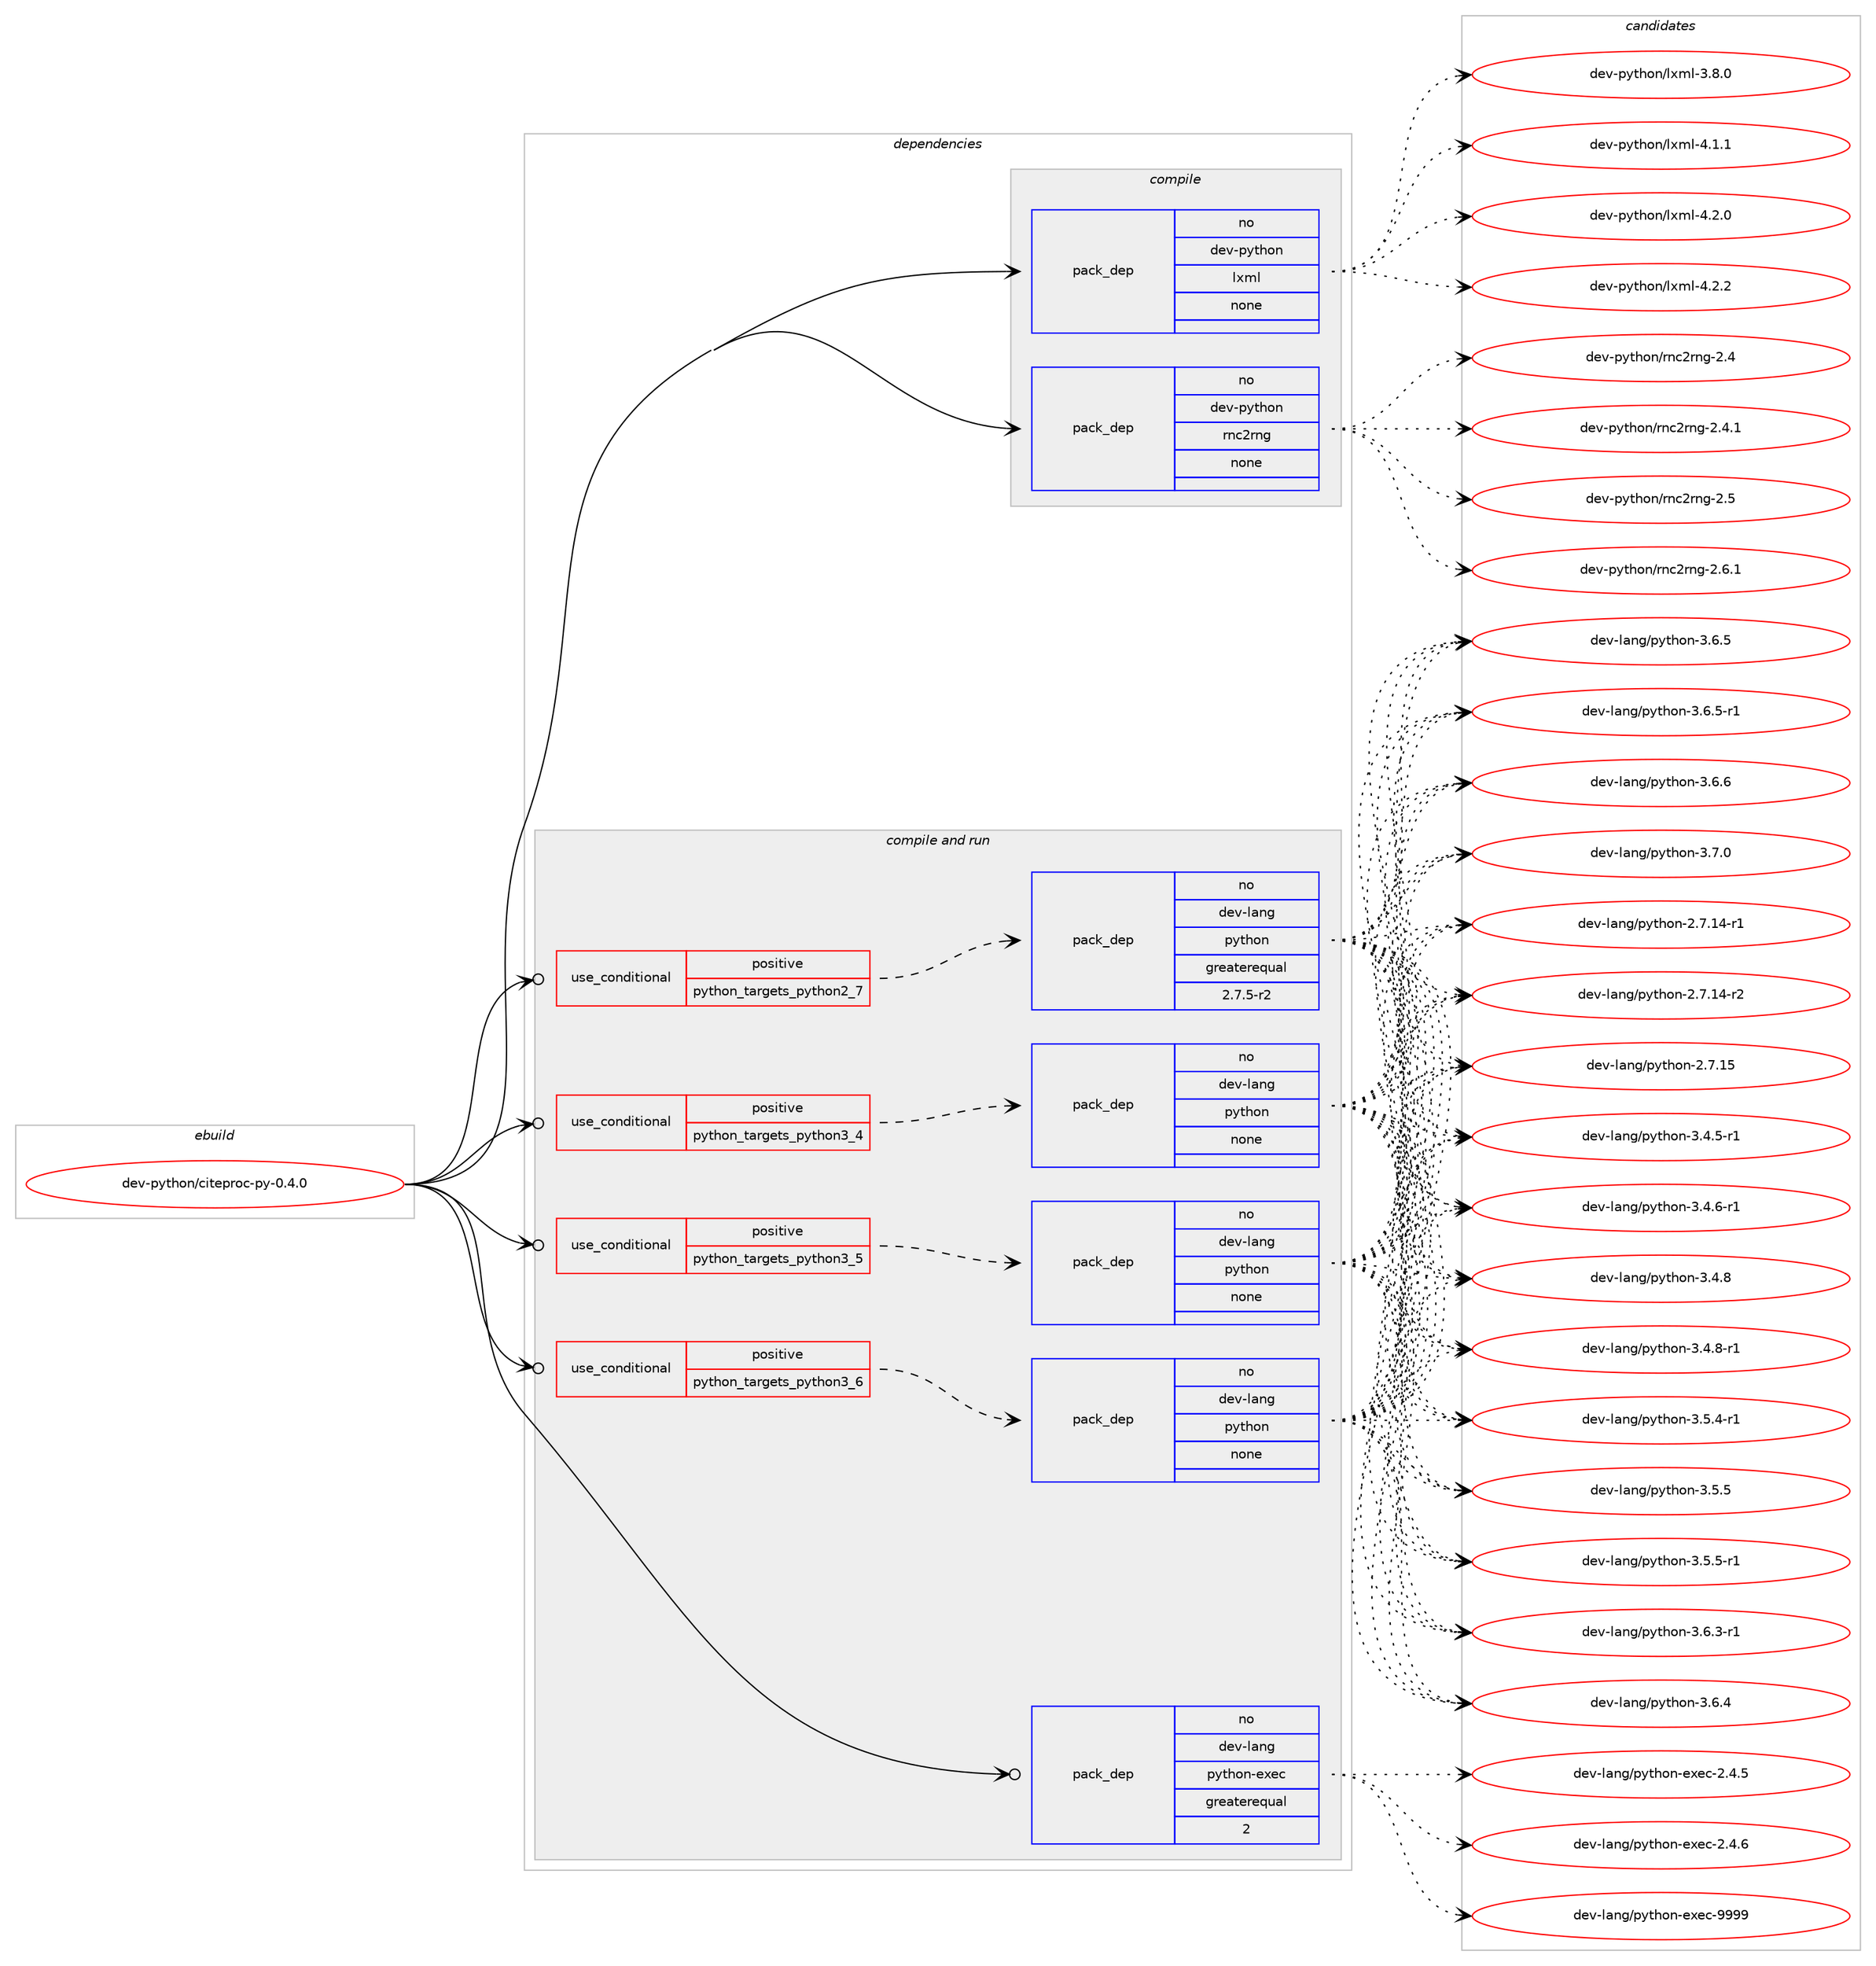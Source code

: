 digraph prolog {

# *************
# Graph options
# *************

newrank=true;
concentrate=true;
compound=true;
graph [rankdir=LR,fontname=Helvetica,fontsize=10,ranksep=1.5];#, ranksep=2.5, nodesep=0.2];
edge  [arrowhead=vee];
node  [fontname=Helvetica,fontsize=10];

# **********
# The ebuild
# **********

subgraph cluster_leftcol {
color=gray;
rank=same;
label=<<i>ebuild</i>>;
id [label="dev-python/citeproc-py-0.4.0", color=red, width=4, href="../dev-python/citeproc-py-0.4.0.svg"];
}

# ****************
# The dependencies
# ****************

subgraph cluster_midcol {
color=gray;
label=<<i>dependencies</i>>;
subgraph cluster_compile {
fillcolor="#eeeeee";
style=filled;
label=<<i>compile</i>>;
subgraph pack3844 {
dependency5570 [label=<<TABLE BORDER="0" CELLBORDER="1" CELLSPACING="0" CELLPADDING="4" WIDTH="220"><TR><TD ROWSPAN="6" CELLPADDING="30">pack_dep</TD></TR><TR><TD WIDTH="110">no</TD></TR><TR><TD>dev-python</TD></TR><TR><TD>lxml</TD></TR><TR><TD>none</TD></TR><TR><TD></TD></TR></TABLE>>, shape=none, color=blue];
}
id:e -> dependency5570:w [weight=20,style="solid",arrowhead="vee"];
subgraph pack3845 {
dependency5571 [label=<<TABLE BORDER="0" CELLBORDER="1" CELLSPACING="0" CELLPADDING="4" WIDTH="220"><TR><TD ROWSPAN="6" CELLPADDING="30">pack_dep</TD></TR><TR><TD WIDTH="110">no</TD></TR><TR><TD>dev-python</TD></TR><TR><TD>rnc2rng</TD></TR><TR><TD>none</TD></TR><TR><TD></TD></TR></TABLE>>, shape=none, color=blue];
}
id:e -> dependency5571:w [weight=20,style="solid",arrowhead="vee"];
}
subgraph cluster_compileandrun {
fillcolor="#eeeeee";
style=filled;
label=<<i>compile and run</i>>;
subgraph cond1596 {
dependency5572 [label=<<TABLE BORDER="0" CELLBORDER="1" CELLSPACING="0" CELLPADDING="4"><TR><TD ROWSPAN="3" CELLPADDING="10">use_conditional</TD></TR><TR><TD>positive</TD></TR><TR><TD>python_targets_python2_7</TD></TR></TABLE>>, shape=none, color=red];
subgraph pack3846 {
dependency5573 [label=<<TABLE BORDER="0" CELLBORDER="1" CELLSPACING="0" CELLPADDING="4" WIDTH="220"><TR><TD ROWSPAN="6" CELLPADDING="30">pack_dep</TD></TR><TR><TD WIDTH="110">no</TD></TR><TR><TD>dev-lang</TD></TR><TR><TD>python</TD></TR><TR><TD>greaterequal</TD></TR><TR><TD>2.7.5-r2</TD></TR></TABLE>>, shape=none, color=blue];
}
dependency5572:e -> dependency5573:w [weight=20,style="dashed",arrowhead="vee"];
}
id:e -> dependency5572:w [weight=20,style="solid",arrowhead="odotvee"];
subgraph cond1597 {
dependency5574 [label=<<TABLE BORDER="0" CELLBORDER="1" CELLSPACING="0" CELLPADDING="4"><TR><TD ROWSPAN="3" CELLPADDING="10">use_conditional</TD></TR><TR><TD>positive</TD></TR><TR><TD>python_targets_python3_4</TD></TR></TABLE>>, shape=none, color=red];
subgraph pack3847 {
dependency5575 [label=<<TABLE BORDER="0" CELLBORDER="1" CELLSPACING="0" CELLPADDING="4" WIDTH="220"><TR><TD ROWSPAN="6" CELLPADDING="30">pack_dep</TD></TR><TR><TD WIDTH="110">no</TD></TR><TR><TD>dev-lang</TD></TR><TR><TD>python</TD></TR><TR><TD>none</TD></TR><TR><TD></TD></TR></TABLE>>, shape=none, color=blue];
}
dependency5574:e -> dependency5575:w [weight=20,style="dashed",arrowhead="vee"];
}
id:e -> dependency5574:w [weight=20,style="solid",arrowhead="odotvee"];
subgraph cond1598 {
dependency5576 [label=<<TABLE BORDER="0" CELLBORDER="1" CELLSPACING="0" CELLPADDING="4"><TR><TD ROWSPAN="3" CELLPADDING="10">use_conditional</TD></TR><TR><TD>positive</TD></TR><TR><TD>python_targets_python3_5</TD></TR></TABLE>>, shape=none, color=red];
subgraph pack3848 {
dependency5577 [label=<<TABLE BORDER="0" CELLBORDER="1" CELLSPACING="0" CELLPADDING="4" WIDTH="220"><TR><TD ROWSPAN="6" CELLPADDING="30">pack_dep</TD></TR><TR><TD WIDTH="110">no</TD></TR><TR><TD>dev-lang</TD></TR><TR><TD>python</TD></TR><TR><TD>none</TD></TR><TR><TD></TD></TR></TABLE>>, shape=none, color=blue];
}
dependency5576:e -> dependency5577:w [weight=20,style="dashed",arrowhead="vee"];
}
id:e -> dependency5576:w [weight=20,style="solid",arrowhead="odotvee"];
subgraph cond1599 {
dependency5578 [label=<<TABLE BORDER="0" CELLBORDER="1" CELLSPACING="0" CELLPADDING="4"><TR><TD ROWSPAN="3" CELLPADDING="10">use_conditional</TD></TR><TR><TD>positive</TD></TR><TR><TD>python_targets_python3_6</TD></TR></TABLE>>, shape=none, color=red];
subgraph pack3849 {
dependency5579 [label=<<TABLE BORDER="0" CELLBORDER="1" CELLSPACING="0" CELLPADDING="4" WIDTH="220"><TR><TD ROWSPAN="6" CELLPADDING="30">pack_dep</TD></TR><TR><TD WIDTH="110">no</TD></TR><TR><TD>dev-lang</TD></TR><TR><TD>python</TD></TR><TR><TD>none</TD></TR><TR><TD></TD></TR></TABLE>>, shape=none, color=blue];
}
dependency5578:e -> dependency5579:w [weight=20,style="dashed",arrowhead="vee"];
}
id:e -> dependency5578:w [weight=20,style="solid",arrowhead="odotvee"];
subgraph pack3850 {
dependency5580 [label=<<TABLE BORDER="0" CELLBORDER="1" CELLSPACING="0" CELLPADDING="4" WIDTH="220"><TR><TD ROWSPAN="6" CELLPADDING="30">pack_dep</TD></TR><TR><TD WIDTH="110">no</TD></TR><TR><TD>dev-lang</TD></TR><TR><TD>python-exec</TD></TR><TR><TD>greaterequal</TD></TR><TR><TD>2</TD></TR></TABLE>>, shape=none, color=blue];
}
id:e -> dependency5580:w [weight=20,style="solid",arrowhead="odotvee"];
}
subgraph cluster_run {
fillcolor="#eeeeee";
style=filled;
label=<<i>run</i>>;
}
}

# **************
# The candidates
# **************

subgraph cluster_choices {
rank=same;
color=gray;
label=<<i>candidates</i>>;

subgraph choice3844 {
color=black;
nodesep=1;
choice1001011184511212111610411111047108120109108455146564648 [label="dev-python/lxml-3.8.0", color=red, width=4,href="../dev-python/lxml-3.8.0.svg"];
choice1001011184511212111610411111047108120109108455246494649 [label="dev-python/lxml-4.1.1", color=red, width=4,href="../dev-python/lxml-4.1.1.svg"];
choice1001011184511212111610411111047108120109108455246504648 [label="dev-python/lxml-4.2.0", color=red, width=4,href="../dev-python/lxml-4.2.0.svg"];
choice1001011184511212111610411111047108120109108455246504650 [label="dev-python/lxml-4.2.2", color=red, width=4,href="../dev-python/lxml-4.2.2.svg"];
dependency5570:e -> choice1001011184511212111610411111047108120109108455146564648:w [style=dotted,weight="100"];
dependency5570:e -> choice1001011184511212111610411111047108120109108455246494649:w [style=dotted,weight="100"];
dependency5570:e -> choice1001011184511212111610411111047108120109108455246504648:w [style=dotted,weight="100"];
dependency5570:e -> choice1001011184511212111610411111047108120109108455246504650:w [style=dotted,weight="100"];
}
subgraph choice3845 {
color=black;
nodesep=1;
choice1001011184511212111610411111047114110995011411010345504652 [label="dev-python/rnc2rng-2.4", color=red, width=4,href="../dev-python/rnc2rng-2.4.svg"];
choice10010111845112121116104111110471141109950114110103455046524649 [label="dev-python/rnc2rng-2.4.1", color=red, width=4,href="../dev-python/rnc2rng-2.4.1.svg"];
choice1001011184511212111610411111047114110995011411010345504653 [label="dev-python/rnc2rng-2.5", color=red, width=4,href="../dev-python/rnc2rng-2.5.svg"];
choice10010111845112121116104111110471141109950114110103455046544649 [label="dev-python/rnc2rng-2.6.1", color=red, width=4,href="../dev-python/rnc2rng-2.6.1.svg"];
dependency5571:e -> choice1001011184511212111610411111047114110995011411010345504652:w [style=dotted,weight="100"];
dependency5571:e -> choice10010111845112121116104111110471141109950114110103455046524649:w [style=dotted,weight="100"];
dependency5571:e -> choice1001011184511212111610411111047114110995011411010345504653:w [style=dotted,weight="100"];
dependency5571:e -> choice10010111845112121116104111110471141109950114110103455046544649:w [style=dotted,weight="100"];
}
subgraph choice3846 {
color=black;
nodesep=1;
choice100101118451089711010347112121116104111110455046554649524511449 [label="dev-lang/python-2.7.14-r1", color=red, width=4,href="../dev-lang/python-2.7.14-r1.svg"];
choice100101118451089711010347112121116104111110455046554649524511450 [label="dev-lang/python-2.7.14-r2", color=red, width=4,href="../dev-lang/python-2.7.14-r2.svg"];
choice10010111845108971101034711212111610411111045504655464953 [label="dev-lang/python-2.7.15", color=red, width=4,href="../dev-lang/python-2.7.15.svg"];
choice1001011184510897110103471121211161041111104551465246534511449 [label="dev-lang/python-3.4.5-r1", color=red, width=4,href="../dev-lang/python-3.4.5-r1.svg"];
choice1001011184510897110103471121211161041111104551465246544511449 [label="dev-lang/python-3.4.6-r1", color=red, width=4,href="../dev-lang/python-3.4.6-r1.svg"];
choice100101118451089711010347112121116104111110455146524656 [label="dev-lang/python-3.4.8", color=red, width=4,href="../dev-lang/python-3.4.8.svg"];
choice1001011184510897110103471121211161041111104551465246564511449 [label="dev-lang/python-3.4.8-r1", color=red, width=4,href="../dev-lang/python-3.4.8-r1.svg"];
choice1001011184510897110103471121211161041111104551465346524511449 [label="dev-lang/python-3.5.4-r1", color=red, width=4,href="../dev-lang/python-3.5.4-r1.svg"];
choice100101118451089711010347112121116104111110455146534653 [label="dev-lang/python-3.5.5", color=red, width=4,href="../dev-lang/python-3.5.5.svg"];
choice1001011184510897110103471121211161041111104551465346534511449 [label="dev-lang/python-3.5.5-r1", color=red, width=4,href="../dev-lang/python-3.5.5-r1.svg"];
choice1001011184510897110103471121211161041111104551465446514511449 [label="dev-lang/python-3.6.3-r1", color=red, width=4,href="../dev-lang/python-3.6.3-r1.svg"];
choice100101118451089711010347112121116104111110455146544652 [label="dev-lang/python-3.6.4", color=red, width=4,href="../dev-lang/python-3.6.4.svg"];
choice100101118451089711010347112121116104111110455146544653 [label="dev-lang/python-3.6.5", color=red, width=4,href="../dev-lang/python-3.6.5.svg"];
choice1001011184510897110103471121211161041111104551465446534511449 [label="dev-lang/python-3.6.5-r1", color=red, width=4,href="../dev-lang/python-3.6.5-r1.svg"];
choice100101118451089711010347112121116104111110455146544654 [label="dev-lang/python-3.6.6", color=red, width=4,href="../dev-lang/python-3.6.6.svg"];
choice100101118451089711010347112121116104111110455146554648 [label="dev-lang/python-3.7.0", color=red, width=4,href="../dev-lang/python-3.7.0.svg"];
dependency5573:e -> choice100101118451089711010347112121116104111110455046554649524511449:w [style=dotted,weight="100"];
dependency5573:e -> choice100101118451089711010347112121116104111110455046554649524511450:w [style=dotted,weight="100"];
dependency5573:e -> choice10010111845108971101034711212111610411111045504655464953:w [style=dotted,weight="100"];
dependency5573:e -> choice1001011184510897110103471121211161041111104551465246534511449:w [style=dotted,weight="100"];
dependency5573:e -> choice1001011184510897110103471121211161041111104551465246544511449:w [style=dotted,weight="100"];
dependency5573:e -> choice100101118451089711010347112121116104111110455146524656:w [style=dotted,weight="100"];
dependency5573:e -> choice1001011184510897110103471121211161041111104551465246564511449:w [style=dotted,weight="100"];
dependency5573:e -> choice1001011184510897110103471121211161041111104551465346524511449:w [style=dotted,weight="100"];
dependency5573:e -> choice100101118451089711010347112121116104111110455146534653:w [style=dotted,weight="100"];
dependency5573:e -> choice1001011184510897110103471121211161041111104551465346534511449:w [style=dotted,weight="100"];
dependency5573:e -> choice1001011184510897110103471121211161041111104551465446514511449:w [style=dotted,weight="100"];
dependency5573:e -> choice100101118451089711010347112121116104111110455146544652:w [style=dotted,weight="100"];
dependency5573:e -> choice100101118451089711010347112121116104111110455146544653:w [style=dotted,weight="100"];
dependency5573:e -> choice1001011184510897110103471121211161041111104551465446534511449:w [style=dotted,weight="100"];
dependency5573:e -> choice100101118451089711010347112121116104111110455146544654:w [style=dotted,weight="100"];
dependency5573:e -> choice100101118451089711010347112121116104111110455146554648:w [style=dotted,weight="100"];
}
subgraph choice3847 {
color=black;
nodesep=1;
choice100101118451089711010347112121116104111110455046554649524511449 [label="dev-lang/python-2.7.14-r1", color=red, width=4,href="../dev-lang/python-2.7.14-r1.svg"];
choice100101118451089711010347112121116104111110455046554649524511450 [label="dev-lang/python-2.7.14-r2", color=red, width=4,href="../dev-lang/python-2.7.14-r2.svg"];
choice10010111845108971101034711212111610411111045504655464953 [label="dev-lang/python-2.7.15", color=red, width=4,href="../dev-lang/python-2.7.15.svg"];
choice1001011184510897110103471121211161041111104551465246534511449 [label="dev-lang/python-3.4.5-r1", color=red, width=4,href="../dev-lang/python-3.4.5-r1.svg"];
choice1001011184510897110103471121211161041111104551465246544511449 [label="dev-lang/python-3.4.6-r1", color=red, width=4,href="../dev-lang/python-3.4.6-r1.svg"];
choice100101118451089711010347112121116104111110455146524656 [label="dev-lang/python-3.4.8", color=red, width=4,href="../dev-lang/python-3.4.8.svg"];
choice1001011184510897110103471121211161041111104551465246564511449 [label="dev-lang/python-3.4.8-r1", color=red, width=4,href="../dev-lang/python-3.4.8-r1.svg"];
choice1001011184510897110103471121211161041111104551465346524511449 [label="dev-lang/python-3.5.4-r1", color=red, width=4,href="../dev-lang/python-3.5.4-r1.svg"];
choice100101118451089711010347112121116104111110455146534653 [label="dev-lang/python-3.5.5", color=red, width=4,href="../dev-lang/python-3.5.5.svg"];
choice1001011184510897110103471121211161041111104551465346534511449 [label="dev-lang/python-3.5.5-r1", color=red, width=4,href="../dev-lang/python-3.5.5-r1.svg"];
choice1001011184510897110103471121211161041111104551465446514511449 [label="dev-lang/python-3.6.3-r1", color=red, width=4,href="../dev-lang/python-3.6.3-r1.svg"];
choice100101118451089711010347112121116104111110455146544652 [label="dev-lang/python-3.6.4", color=red, width=4,href="../dev-lang/python-3.6.4.svg"];
choice100101118451089711010347112121116104111110455146544653 [label="dev-lang/python-3.6.5", color=red, width=4,href="../dev-lang/python-3.6.5.svg"];
choice1001011184510897110103471121211161041111104551465446534511449 [label="dev-lang/python-3.6.5-r1", color=red, width=4,href="../dev-lang/python-3.6.5-r1.svg"];
choice100101118451089711010347112121116104111110455146544654 [label="dev-lang/python-3.6.6", color=red, width=4,href="../dev-lang/python-3.6.6.svg"];
choice100101118451089711010347112121116104111110455146554648 [label="dev-lang/python-3.7.0", color=red, width=4,href="../dev-lang/python-3.7.0.svg"];
dependency5575:e -> choice100101118451089711010347112121116104111110455046554649524511449:w [style=dotted,weight="100"];
dependency5575:e -> choice100101118451089711010347112121116104111110455046554649524511450:w [style=dotted,weight="100"];
dependency5575:e -> choice10010111845108971101034711212111610411111045504655464953:w [style=dotted,weight="100"];
dependency5575:e -> choice1001011184510897110103471121211161041111104551465246534511449:w [style=dotted,weight="100"];
dependency5575:e -> choice1001011184510897110103471121211161041111104551465246544511449:w [style=dotted,weight="100"];
dependency5575:e -> choice100101118451089711010347112121116104111110455146524656:w [style=dotted,weight="100"];
dependency5575:e -> choice1001011184510897110103471121211161041111104551465246564511449:w [style=dotted,weight="100"];
dependency5575:e -> choice1001011184510897110103471121211161041111104551465346524511449:w [style=dotted,weight="100"];
dependency5575:e -> choice100101118451089711010347112121116104111110455146534653:w [style=dotted,weight="100"];
dependency5575:e -> choice1001011184510897110103471121211161041111104551465346534511449:w [style=dotted,weight="100"];
dependency5575:e -> choice1001011184510897110103471121211161041111104551465446514511449:w [style=dotted,weight="100"];
dependency5575:e -> choice100101118451089711010347112121116104111110455146544652:w [style=dotted,weight="100"];
dependency5575:e -> choice100101118451089711010347112121116104111110455146544653:w [style=dotted,weight="100"];
dependency5575:e -> choice1001011184510897110103471121211161041111104551465446534511449:w [style=dotted,weight="100"];
dependency5575:e -> choice100101118451089711010347112121116104111110455146544654:w [style=dotted,weight="100"];
dependency5575:e -> choice100101118451089711010347112121116104111110455146554648:w [style=dotted,weight="100"];
}
subgraph choice3848 {
color=black;
nodesep=1;
choice100101118451089711010347112121116104111110455046554649524511449 [label="dev-lang/python-2.7.14-r1", color=red, width=4,href="../dev-lang/python-2.7.14-r1.svg"];
choice100101118451089711010347112121116104111110455046554649524511450 [label="dev-lang/python-2.7.14-r2", color=red, width=4,href="../dev-lang/python-2.7.14-r2.svg"];
choice10010111845108971101034711212111610411111045504655464953 [label="dev-lang/python-2.7.15", color=red, width=4,href="../dev-lang/python-2.7.15.svg"];
choice1001011184510897110103471121211161041111104551465246534511449 [label="dev-lang/python-3.4.5-r1", color=red, width=4,href="../dev-lang/python-3.4.5-r1.svg"];
choice1001011184510897110103471121211161041111104551465246544511449 [label="dev-lang/python-3.4.6-r1", color=red, width=4,href="../dev-lang/python-3.4.6-r1.svg"];
choice100101118451089711010347112121116104111110455146524656 [label="dev-lang/python-3.4.8", color=red, width=4,href="../dev-lang/python-3.4.8.svg"];
choice1001011184510897110103471121211161041111104551465246564511449 [label="dev-lang/python-3.4.8-r1", color=red, width=4,href="../dev-lang/python-3.4.8-r1.svg"];
choice1001011184510897110103471121211161041111104551465346524511449 [label="dev-lang/python-3.5.4-r1", color=red, width=4,href="../dev-lang/python-3.5.4-r1.svg"];
choice100101118451089711010347112121116104111110455146534653 [label="dev-lang/python-3.5.5", color=red, width=4,href="../dev-lang/python-3.5.5.svg"];
choice1001011184510897110103471121211161041111104551465346534511449 [label="dev-lang/python-3.5.5-r1", color=red, width=4,href="../dev-lang/python-3.5.5-r1.svg"];
choice1001011184510897110103471121211161041111104551465446514511449 [label="dev-lang/python-3.6.3-r1", color=red, width=4,href="../dev-lang/python-3.6.3-r1.svg"];
choice100101118451089711010347112121116104111110455146544652 [label="dev-lang/python-3.6.4", color=red, width=4,href="../dev-lang/python-3.6.4.svg"];
choice100101118451089711010347112121116104111110455146544653 [label="dev-lang/python-3.6.5", color=red, width=4,href="../dev-lang/python-3.6.5.svg"];
choice1001011184510897110103471121211161041111104551465446534511449 [label="dev-lang/python-3.6.5-r1", color=red, width=4,href="../dev-lang/python-3.6.5-r1.svg"];
choice100101118451089711010347112121116104111110455146544654 [label="dev-lang/python-3.6.6", color=red, width=4,href="../dev-lang/python-3.6.6.svg"];
choice100101118451089711010347112121116104111110455146554648 [label="dev-lang/python-3.7.0", color=red, width=4,href="../dev-lang/python-3.7.0.svg"];
dependency5577:e -> choice100101118451089711010347112121116104111110455046554649524511449:w [style=dotted,weight="100"];
dependency5577:e -> choice100101118451089711010347112121116104111110455046554649524511450:w [style=dotted,weight="100"];
dependency5577:e -> choice10010111845108971101034711212111610411111045504655464953:w [style=dotted,weight="100"];
dependency5577:e -> choice1001011184510897110103471121211161041111104551465246534511449:w [style=dotted,weight="100"];
dependency5577:e -> choice1001011184510897110103471121211161041111104551465246544511449:w [style=dotted,weight="100"];
dependency5577:e -> choice100101118451089711010347112121116104111110455146524656:w [style=dotted,weight="100"];
dependency5577:e -> choice1001011184510897110103471121211161041111104551465246564511449:w [style=dotted,weight="100"];
dependency5577:e -> choice1001011184510897110103471121211161041111104551465346524511449:w [style=dotted,weight="100"];
dependency5577:e -> choice100101118451089711010347112121116104111110455146534653:w [style=dotted,weight="100"];
dependency5577:e -> choice1001011184510897110103471121211161041111104551465346534511449:w [style=dotted,weight="100"];
dependency5577:e -> choice1001011184510897110103471121211161041111104551465446514511449:w [style=dotted,weight="100"];
dependency5577:e -> choice100101118451089711010347112121116104111110455146544652:w [style=dotted,weight="100"];
dependency5577:e -> choice100101118451089711010347112121116104111110455146544653:w [style=dotted,weight="100"];
dependency5577:e -> choice1001011184510897110103471121211161041111104551465446534511449:w [style=dotted,weight="100"];
dependency5577:e -> choice100101118451089711010347112121116104111110455146544654:w [style=dotted,weight="100"];
dependency5577:e -> choice100101118451089711010347112121116104111110455146554648:w [style=dotted,weight="100"];
}
subgraph choice3849 {
color=black;
nodesep=1;
choice100101118451089711010347112121116104111110455046554649524511449 [label="dev-lang/python-2.7.14-r1", color=red, width=4,href="../dev-lang/python-2.7.14-r1.svg"];
choice100101118451089711010347112121116104111110455046554649524511450 [label="dev-lang/python-2.7.14-r2", color=red, width=4,href="../dev-lang/python-2.7.14-r2.svg"];
choice10010111845108971101034711212111610411111045504655464953 [label="dev-lang/python-2.7.15", color=red, width=4,href="../dev-lang/python-2.7.15.svg"];
choice1001011184510897110103471121211161041111104551465246534511449 [label="dev-lang/python-3.4.5-r1", color=red, width=4,href="../dev-lang/python-3.4.5-r1.svg"];
choice1001011184510897110103471121211161041111104551465246544511449 [label="dev-lang/python-3.4.6-r1", color=red, width=4,href="../dev-lang/python-3.4.6-r1.svg"];
choice100101118451089711010347112121116104111110455146524656 [label="dev-lang/python-3.4.8", color=red, width=4,href="../dev-lang/python-3.4.8.svg"];
choice1001011184510897110103471121211161041111104551465246564511449 [label="dev-lang/python-3.4.8-r1", color=red, width=4,href="../dev-lang/python-3.4.8-r1.svg"];
choice1001011184510897110103471121211161041111104551465346524511449 [label="dev-lang/python-3.5.4-r1", color=red, width=4,href="../dev-lang/python-3.5.4-r1.svg"];
choice100101118451089711010347112121116104111110455146534653 [label="dev-lang/python-3.5.5", color=red, width=4,href="../dev-lang/python-3.5.5.svg"];
choice1001011184510897110103471121211161041111104551465346534511449 [label="dev-lang/python-3.5.5-r1", color=red, width=4,href="../dev-lang/python-3.5.5-r1.svg"];
choice1001011184510897110103471121211161041111104551465446514511449 [label="dev-lang/python-3.6.3-r1", color=red, width=4,href="../dev-lang/python-3.6.3-r1.svg"];
choice100101118451089711010347112121116104111110455146544652 [label="dev-lang/python-3.6.4", color=red, width=4,href="../dev-lang/python-3.6.4.svg"];
choice100101118451089711010347112121116104111110455146544653 [label="dev-lang/python-3.6.5", color=red, width=4,href="../dev-lang/python-3.6.5.svg"];
choice1001011184510897110103471121211161041111104551465446534511449 [label="dev-lang/python-3.6.5-r1", color=red, width=4,href="../dev-lang/python-3.6.5-r1.svg"];
choice100101118451089711010347112121116104111110455146544654 [label="dev-lang/python-3.6.6", color=red, width=4,href="../dev-lang/python-3.6.6.svg"];
choice100101118451089711010347112121116104111110455146554648 [label="dev-lang/python-3.7.0", color=red, width=4,href="../dev-lang/python-3.7.0.svg"];
dependency5579:e -> choice100101118451089711010347112121116104111110455046554649524511449:w [style=dotted,weight="100"];
dependency5579:e -> choice100101118451089711010347112121116104111110455046554649524511450:w [style=dotted,weight="100"];
dependency5579:e -> choice10010111845108971101034711212111610411111045504655464953:w [style=dotted,weight="100"];
dependency5579:e -> choice1001011184510897110103471121211161041111104551465246534511449:w [style=dotted,weight="100"];
dependency5579:e -> choice1001011184510897110103471121211161041111104551465246544511449:w [style=dotted,weight="100"];
dependency5579:e -> choice100101118451089711010347112121116104111110455146524656:w [style=dotted,weight="100"];
dependency5579:e -> choice1001011184510897110103471121211161041111104551465246564511449:w [style=dotted,weight="100"];
dependency5579:e -> choice1001011184510897110103471121211161041111104551465346524511449:w [style=dotted,weight="100"];
dependency5579:e -> choice100101118451089711010347112121116104111110455146534653:w [style=dotted,weight="100"];
dependency5579:e -> choice1001011184510897110103471121211161041111104551465346534511449:w [style=dotted,weight="100"];
dependency5579:e -> choice1001011184510897110103471121211161041111104551465446514511449:w [style=dotted,weight="100"];
dependency5579:e -> choice100101118451089711010347112121116104111110455146544652:w [style=dotted,weight="100"];
dependency5579:e -> choice100101118451089711010347112121116104111110455146544653:w [style=dotted,weight="100"];
dependency5579:e -> choice1001011184510897110103471121211161041111104551465446534511449:w [style=dotted,weight="100"];
dependency5579:e -> choice100101118451089711010347112121116104111110455146544654:w [style=dotted,weight="100"];
dependency5579:e -> choice100101118451089711010347112121116104111110455146554648:w [style=dotted,weight="100"];
}
subgraph choice3850 {
color=black;
nodesep=1;
choice1001011184510897110103471121211161041111104510112010199455046524653 [label="dev-lang/python-exec-2.4.5", color=red, width=4,href="../dev-lang/python-exec-2.4.5.svg"];
choice1001011184510897110103471121211161041111104510112010199455046524654 [label="dev-lang/python-exec-2.4.6", color=red, width=4,href="../dev-lang/python-exec-2.4.6.svg"];
choice10010111845108971101034711212111610411111045101120101994557575757 [label="dev-lang/python-exec-9999", color=red, width=4,href="../dev-lang/python-exec-9999.svg"];
dependency5580:e -> choice1001011184510897110103471121211161041111104510112010199455046524653:w [style=dotted,weight="100"];
dependency5580:e -> choice1001011184510897110103471121211161041111104510112010199455046524654:w [style=dotted,weight="100"];
dependency5580:e -> choice10010111845108971101034711212111610411111045101120101994557575757:w [style=dotted,weight="100"];
}
}

}
